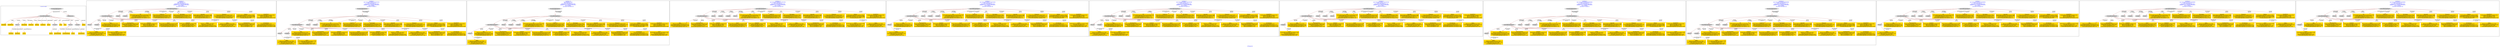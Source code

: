 digraph n0 {
fontcolor="blue"
remincross="true"
label="s06-npg.json"
subgraph cluster_0 {
label="1-correct model"
n2[style="filled",color="white",fillcolor="lightgray",label="CulturalHeritageObject1"];
n3[shape="plaintext",style="filled",fillcolor="gold",label="Copyright"];
n4[shape="plaintext",style="filled",fillcolor="gold",label="DateOfWork"];
n5[style="filled",color="white",fillcolor="lightgray",label="Person1"];
n6[shape="plaintext",style="filled",fillcolor="gold",label="Description"];
n7[shape="plaintext",style="filled",fillcolor="gold",label="Dimension"];
n8[shape="plaintext",style="filled",fillcolor="gold",label="Medium"];
n9[shape="plaintext",style="filled",fillcolor="gold",label="CreditLine"];
n10[shape="plaintext",style="filled",fillcolor="gold",label="Owner"];
n11[style="filled",color="white",fillcolor="lightgray",label="Concept2"];
n12[shape="plaintext",style="filled",fillcolor="gold",label="Title"];
n13[shape="plaintext",style="filled",fillcolor="gold",label="Ref"];
n14[style="filled",color="white",fillcolor="lightgray",label="Person2"];
n15[style="filled",color="white",fillcolor="lightgray",label="Concept1"];
n16[shape="plaintext",style="filled",fillcolor="gold",label="birthDate"];
n17[shape="plaintext",style="filled",fillcolor="gold",label="deathDate"];
n18[shape="plaintext",style="filled",fillcolor="gold",label="Artist"];
n19[shape="plaintext",style="filled",fillcolor="gold",label="sitterBirthDate"];
n20[shape="plaintext",style="filled",fillcolor="gold",label="sitterDeathDate"];
n21[shape="plaintext",style="filled",fillcolor="gold",label="values"];
n22[style="filled",color="white",fillcolor="lightgray",label="EuropeanaAggregation1"];
n23[style="filled",color="white",fillcolor="lightgray",label="WebResource1"];
n24[shape="plaintext",style="filled",fillcolor="gold",label="Image"];
n25[shape="plaintext",style="filled",fillcolor="gold",label="Classification"];
n26[shape="plaintext",style="filled",fillcolor="gold",label="values"];
}
subgraph cluster_1 {
label="candidate 0\nlink coherence:1.0\nnode coherence:1.0\nconfidence:0.37151305616537045\nmapping score:0.5682821298329012\ncost:22.99977\n-precision:0.48-recall:0.46"
n28[style="filled",color="white",fillcolor="lightgray",label="CulturalHeritageObject1"];
n29[style="filled",color="white",fillcolor="lightgray",label="CulturalHeritageObject2"];
n30[style="filled",color="white",fillcolor="lightgray",label="Person1"];
n31[style="filled",color="white",fillcolor="lightgray",label="Concept1"];
n32[style="filled",color="white",fillcolor="lightgray",label="Person2"];
n33[style="filled",color="white",fillcolor="lightgray",label="Concept2"];
n34[shape="plaintext",style="filled",fillcolor="gold",label="Artist\n[Person,nameOfThePerson,0.459]\n[CulturalHeritageObject,provenance,0.21]\n[Document,classLink,0.194]\n[CulturalHeritageObject,title,0.138]"];
n35[shape="plaintext",style="filled",fillcolor="gold",label="Ref\n[CulturalHeritageObject,accessionNumber,0.426]\n[CulturalHeritageObject,extent,0.279]\n[CulturalHeritageObject,provenance,0.177]\n[CulturalHeritageObject,description,0.118]"];
n36[shape="plaintext",style="filled",fillcolor="gold",label="CreditLine\n[CulturalHeritageObject,provenance,0.542]\n[Person,biographicalInformation,0.169]\n[CulturalHeritageObject,description,0.163]\n[CulturalHeritageObject,title,0.126]"];
n37[shape="plaintext",style="filled",fillcolor="gold",label="values\n[CulturalHeritageObject,description,0.369]\n[Concept,prefLabel,0.277]\n[Person,biographicalInformation,0.195]\n[CulturalHeritageObject,title,0.159]"];
n38[shape="plaintext",style="filled",fillcolor="gold",label="Classification\n[Concept,prefLabel,0.472]\n[Person,biographicalInformation,0.277]\n[CulturalHeritageObject,description,0.155]\n[CulturalHeritageObject,provenance,0.096]"];
n39[shape="plaintext",style="filled",fillcolor="gold",label="Description\n[Person,biographicalInformation,0.429]\n[CulturalHeritageObject,description,0.354]\n[CulturalHeritageObject,title,0.134]\n[CulturalHeritageObject,provenance,0.083]"];
n40[shape="plaintext",style="filled",fillcolor="gold",label="Copyright\n[CulturalHeritageObject,provenance,0.486]\n[CulturalHeritageObject,description,0.224]\n[CulturalHeritageObject,title,0.17]\n[Person,biographicalInformation,0.12]"];
n41[shape="plaintext",style="filled",fillcolor="gold",label="Title\n[Person,nameOfThePerson,0.332]\n[CulturalHeritageObject,provenance,0.261]\n[CulturalHeritageObject,description,0.218]\n[CulturalHeritageObject,title,0.19]"];
n42[shape="plaintext",style="filled",fillcolor="gold",label="sitterDeathDate\n[CulturalHeritageObject,created,0.321]\n[CulturalHeritageObject,title,0.249]\n[Person,dateOfDeath,0.247]\n[CulturalHeritageObject,extent,0.182]"];
n43[shape="plaintext",style="filled",fillcolor="gold",label="values\n[Person,nameOfThePerson,0.385]\n[CulturalHeritageObject,provenance,0.253]\n[Document,classLink,0.199]\n[CulturalHeritageObject,title,0.163]"];
n44[shape="plaintext",style="filled",fillcolor="gold",label="birthDate\n[CulturalHeritageObject,created,0.311]\n[Person,dateOfBirth,0.285]\n[Person,dateOfDeath,0.23]\n[CulturalHeritageObject,title,0.175]"];
n45[shape="plaintext",style="filled",fillcolor="gold",label="Owner\n[CulturalHeritageObject,provenance,0.506]\n[Person,biographicalInformation,0.22]\n[CulturalHeritageObject,description,0.173]\n[CulturalHeritageObject,title,0.101]"];
n46[shape="plaintext",style="filled",fillcolor="gold",label="sitterBirthDate\n[CulturalHeritageObject,created,0.341]\n[CulturalHeritageObject,title,0.237]\n[Person,dateOfDeath,0.216]\n[Person,dateOfBirth,0.205]"];
n47[shape="plaintext",style="filled",fillcolor="gold",label="Dimension\n[CulturalHeritageObject,extent,0.623]\n[CulturalHeritageObject,accessionNumber,0.192]\n[CulturalHeritageObject,description,0.1]\n[CulturalHeritageObject,medium,0.085]"];
n48[shape="plaintext",style="filled",fillcolor="gold",label="Medium\n[CulturalHeritageObject,medium,0.829]\n[CulturalHeritageObject,provenance,0.068]\n[CulturalHeritageObject,description,0.055]\n[Concept,prefLabel,0.049]"];
n49[shape="plaintext",style="filled",fillcolor="gold",label="deathDate\n[CulturalHeritageObject,created,0.358]\n[Person,dateOfDeath,0.295]\n[CulturalHeritageObject,title,0.191]\n[Person,dateOfBirth,0.156]"];
n50[shape="plaintext",style="filled",fillcolor="gold",label="DateOfWork\n[CulturalHeritageObject,created,0.376]\n[Person,dateOfBirth,0.283]\n[Person,dateOfDeath,0.282]\n[CulturalHeritageObject,provenance,0.059]"];
n51[shape="plaintext",style="filled",fillcolor="gold",label="Image\n[WebResource,classLink,0.807]\n[Document,classLink,0.175]\n[CulturalHeritageObject,medium,0.011]\n[CulturalHeritageObject,description,0.006]"];
}
subgraph cluster_2 {
label="candidate 1\nlink coherence:0.9583333333333334\nnode coherence:1.0\nconfidence:0.37151305616537045\nmapping score:0.5682821298329012\ncost:23.99965\n-precision:0.5-recall:0.5"
n53[style="filled",color="white",fillcolor="lightgray",label="CulturalHeritageObject1"];
n54[style="filled",color="white",fillcolor="lightgray",label="CulturalHeritageObject2"];
n55[style="filled",color="white",fillcolor="lightgray",label="Person1"];
n56[style="filled",color="white",fillcolor="lightgray",label="Concept1"];
n57[style="filled",color="white",fillcolor="lightgray",label="Person2"];
n58[style="filled",color="white",fillcolor="lightgray",label="Concept2"];
n59[style="filled",color="white",fillcolor="lightgray",label="EuropeanaAggregation1"];
n60[shape="plaintext",style="filled",fillcolor="gold",label="Artist\n[Person,nameOfThePerson,0.459]\n[CulturalHeritageObject,provenance,0.21]\n[Document,classLink,0.194]\n[CulturalHeritageObject,title,0.138]"];
n61[shape="plaintext",style="filled",fillcolor="gold",label="Ref\n[CulturalHeritageObject,accessionNumber,0.426]\n[CulturalHeritageObject,extent,0.279]\n[CulturalHeritageObject,provenance,0.177]\n[CulturalHeritageObject,description,0.118]"];
n62[shape="plaintext",style="filled",fillcolor="gold",label="CreditLine\n[CulturalHeritageObject,provenance,0.542]\n[Person,biographicalInformation,0.169]\n[CulturalHeritageObject,description,0.163]\n[CulturalHeritageObject,title,0.126]"];
n63[shape="plaintext",style="filled",fillcolor="gold",label="values\n[CulturalHeritageObject,description,0.369]\n[Concept,prefLabel,0.277]\n[Person,biographicalInformation,0.195]\n[CulturalHeritageObject,title,0.159]"];
n64[shape="plaintext",style="filled",fillcolor="gold",label="Classification\n[Concept,prefLabel,0.472]\n[Person,biographicalInformation,0.277]\n[CulturalHeritageObject,description,0.155]\n[CulturalHeritageObject,provenance,0.096]"];
n65[shape="plaintext",style="filled",fillcolor="gold",label="Description\n[Person,biographicalInformation,0.429]\n[CulturalHeritageObject,description,0.354]\n[CulturalHeritageObject,title,0.134]\n[CulturalHeritageObject,provenance,0.083]"];
n66[shape="plaintext",style="filled",fillcolor="gold",label="Copyright\n[CulturalHeritageObject,provenance,0.486]\n[CulturalHeritageObject,description,0.224]\n[CulturalHeritageObject,title,0.17]\n[Person,biographicalInformation,0.12]"];
n67[shape="plaintext",style="filled",fillcolor="gold",label="Title\n[Person,nameOfThePerson,0.332]\n[CulturalHeritageObject,provenance,0.261]\n[CulturalHeritageObject,description,0.218]\n[CulturalHeritageObject,title,0.19]"];
n68[shape="plaintext",style="filled",fillcolor="gold",label="sitterDeathDate\n[CulturalHeritageObject,created,0.321]\n[CulturalHeritageObject,title,0.249]\n[Person,dateOfDeath,0.247]\n[CulturalHeritageObject,extent,0.182]"];
n69[shape="plaintext",style="filled",fillcolor="gold",label="values\n[Person,nameOfThePerson,0.385]\n[CulturalHeritageObject,provenance,0.253]\n[Document,classLink,0.199]\n[CulturalHeritageObject,title,0.163]"];
n70[shape="plaintext",style="filled",fillcolor="gold",label="birthDate\n[CulturalHeritageObject,created,0.311]\n[Person,dateOfBirth,0.285]\n[Person,dateOfDeath,0.23]\n[CulturalHeritageObject,title,0.175]"];
n71[shape="plaintext",style="filled",fillcolor="gold",label="Owner\n[CulturalHeritageObject,provenance,0.506]\n[Person,biographicalInformation,0.22]\n[CulturalHeritageObject,description,0.173]\n[CulturalHeritageObject,title,0.101]"];
n72[shape="plaintext",style="filled",fillcolor="gold",label="sitterBirthDate\n[CulturalHeritageObject,created,0.341]\n[CulturalHeritageObject,title,0.237]\n[Person,dateOfDeath,0.216]\n[Person,dateOfBirth,0.205]"];
n73[shape="plaintext",style="filled",fillcolor="gold",label="Dimension\n[CulturalHeritageObject,extent,0.623]\n[CulturalHeritageObject,accessionNumber,0.192]\n[CulturalHeritageObject,description,0.1]\n[CulturalHeritageObject,medium,0.085]"];
n74[shape="plaintext",style="filled",fillcolor="gold",label="Medium\n[CulturalHeritageObject,medium,0.829]\n[CulturalHeritageObject,provenance,0.068]\n[CulturalHeritageObject,description,0.055]\n[Concept,prefLabel,0.049]"];
n75[shape="plaintext",style="filled",fillcolor="gold",label="deathDate\n[CulturalHeritageObject,created,0.358]\n[Person,dateOfDeath,0.295]\n[CulturalHeritageObject,title,0.191]\n[Person,dateOfBirth,0.156]"];
n76[shape="plaintext",style="filled",fillcolor="gold",label="DateOfWork\n[CulturalHeritageObject,created,0.376]\n[Person,dateOfBirth,0.283]\n[Person,dateOfDeath,0.282]\n[CulturalHeritageObject,provenance,0.059]"];
n77[shape="plaintext",style="filled",fillcolor="gold",label="Image\n[WebResource,classLink,0.807]\n[Document,classLink,0.175]\n[CulturalHeritageObject,medium,0.011]\n[CulturalHeritageObject,description,0.006]"];
}
subgraph cluster_3 {
label="candidate 10\nlink coherence:0.875\nnode coherence:1.0\nconfidence:0.37151305616537045\nmapping score:0.5682821298329012\ncost:23.99965\n-precision:0.46-recall:0.46"
n79[style="filled",color="white",fillcolor="lightgray",label="CulturalHeritageObject1"];
n80[style="filled",color="white",fillcolor="lightgray",label="CulturalHeritageObject2"];
n81[style="filled",color="white",fillcolor="lightgray",label="Person1"];
n82[style="filled",color="white",fillcolor="lightgray",label="Concept1"];
n83[style="filled",color="white",fillcolor="lightgray",label="Concept2"];
n84[style="filled",color="white",fillcolor="lightgray",label="Person2"];
n85[style="filled",color="white",fillcolor="lightgray",label="EuropeanaAggregation1"];
n86[shape="plaintext",style="filled",fillcolor="gold",label="Artist\n[Person,nameOfThePerson,0.459]\n[CulturalHeritageObject,provenance,0.21]\n[Document,classLink,0.194]\n[CulturalHeritageObject,title,0.138]"];
n87[shape="plaintext",style="filled",fillcolor="gold",label="Ref\n[CulturalHeritageObject,accessionNumber,0.426]\n[CulturalHeritageObject,extent,0.279]\n[CulturalHeritageObject,provenance,0.177]\n[CulturalHeritageObject,description,0.118]"];
n88[shape="plaintext",style="filled",fillcolor="gold",label="CreditLine\n[CulturalHeritageObject,provenance,0.542]\n[Person,biographicalInformation,0.169]\n[CulturalHeritageObject,description,0.163]\n[CulturalHeritageObject,title,0.126]"];
n89[shape="plaintext",style="filled",fillcolor="gold",label="values\n[CulturalHeritageObject,description,0.369]\n[Concept,prefLabel,0.277]\n[Person,biographicalInformation,0.195]\n[CulturalHeritageObject,title,0.159]"];
n90[shape="plaintext",style="filled",fillcolor="gold",label="Classification\n[Concept,prefLabel,0.472]\n[Person,biographicalInformation,0.277]\n[CulturalHeritageObject,description,0.155]\n[CulturalHeritageObject,provenance,0.096]"];
n91[shape="plaintext",style="filled",fillcolor="gold",label="Description\n[Person,biographicalInformation,0.429]\n[CulturalHeritageObject,description,0.354]\n[CulturalHeritageObject,title,0.134]\n[CulturalHeritageObject,provenance,0.083]"];
n92[shape="plaintext",style="filled",fillcolor="gold",label="Copyright\n[CulturalHeritageObject,provenance,0.486]\n[CulturalHeritageObject,description,0.224]\n[CulturalHeritageObject,title,0.17]\n[Person,biographicalInformation,0.12]"];
n93[shape="plaintext",style="filled",fillcolor="gold",label="Title\n[Person,nameOfThePerson,0.332]\n[CulturalHeritageObject,provenance,0.261]\n[CulturalHeritageObject,description,0.218]\n[CulturalHeritageObject,title,0.19]"];
n94[shape="plaintext",style="filled",fillcolor="gold",label="sitterDeathDate\n[CulturalHeritageObject,created,0.321]\n[CulturalHeritageObject,title,0.249]\n[Person,dateOfDeath,0.247]\n[CulturalHeritageObject,extent,0.182]"];
n95[shape="plaintext",style="filled",fillcolor="gold",label="values\n[Person,nameOfThePerson,0.385]\n[CulturalHeritageObject,provenance,0.253]\n[Document,classLink,0.199]\n[CulturalHeritageObject,title,0.163]"];
n96[shape="plaintext",style="filled",fillcolor="gold",label="birthDate\n[CulturalHeritageObject,created,0.311]\n[Person,dateOfBirth,0.285]\n[Person,dateOfDeath,0.23]\n[CulturalHeritageObject,title,0.175]"];
n97[shape="plaintext",style="filled",fillcolor="gold",label="Owner\n[CulturalHeritageObject,provenance,0.506]\n[Person,biographicalInformation,0.22]\n[CulturalHeritageObject,description,0.173]\n[CulturalHeritageObject,title,0.101]"];
n98[shape="plaintext",style="filled",fillcolor="gold",label="sitterBirthDate\n[CulturalHeritageObject,created,0.341]\n[CulturalHeritageObject,title,0.237]\n[Person,dateOfDeath,0.216]\n[Person,dateOfBirth,0.205]"];
n99[shape="plaintext",style="filled",fillcolor="gold",label="Dimension\n[CulturalHeritageObject,extent,0.623]\n[CulturalHeritageObject,accessionNumber,0.192]\n[CulturalHeritageObject,description,0.1]\n[CulturalHeritageObject,medium,0.085]"];
n100[shape="plaintext",style="filled",fillcolor="gold",label="Medium\n[CulturalHeritageObject,medium,0.829]\n[CulturalHeritageObject,provenance,0.068]\n[CulturalHeritageObject,description,0.055]\n[Concept,prefLabel,0.049]"];
n101[shape="plaintext",style="filled",fillcolor="gold",label="deathDate\n[CulturalHeritageObject,created,0.358]\n[Person,dateOfDeath,0.295]\n[CulturalHeritageObject,title,0.191]\n[Person,dateOfBirth,0.156]"];
n102[shape="plaintext",style="filled",fillcolor="gold",label="DateOfWork\n[CulturalHeritageObject,created,0.376]\n[Person,dateOfBirth,0.283]\n[Person,dateOfDeath,0.282]\n[CulturalHeritageObject,provenance,0.059]"];
n103[shape="plaintext",style="filled",fillcolor="gold",label="Image\n[WebResource,classLink,0.807]\n[Document,classLink,0.175]\n[CulturalHeritageObject,medium,0.011]\n[CulturalHeritageObject,description,0.006]"];
}
subgraph cluster_4 {
label="candidate 11\nlink coherence:0.8695652173913043\nnode coherence:1.0\nconfidence:0.37151305616537045\nmapping score:0.5682821298329012\ncost:121.99977\n-precision:0.48-recall:0.46"
n105[style="filled",color="white",fillcolor="lightgray",label="CulturalHeritageObject1"];
n106[style="filled",color="white",fillcolor="lightgray",label="CulturalHeritageObject2"];
n107[style="filled",color="white",fillcolor="lightgray",label="Person1"];
n108[style="filled",color="white",fillcolor="lightgray",label="Concept1"];
n109[style="filled",color="white",fillcolor="lightgray",label="Concept2"];
n110[style="filled",color="white",fillcolor="lightgray",label="Person2"];
n111[shape="plaintext",style="filled",fillcolor="gold",label="Artist\n[Person,nameOfThePerson,0.459]\n[CulturalHeritageObject,provenance,0.21]\n[Document,classLink,0.194]\n[CulturalHeritageObject,title,0.138]"];
n112[shape="plaintext",style="filled",fillcolor="gold",label="Ref\n[CulturalHeritageObject,accessionNumber,0.426]\n[CulturalHeritageObject,extent,0.279]\n[CulturalHeritageObject,provenance,0.177]\n[CulturalHeritageObject,description,0.118]"];
n113[shape="plaintext",style="filled",fillcolor="gold",label="CreditLine\n[CulturalHeritageObject,provenance,0.542]\n[Person,biographicalInformation,0.169]\n[CulturalHeritageObject,description,0.163]\n[CulturalHeritageObject,title,0.126]"];
n114[shape="plaintext",style="filled",fillcolor="gold",label="values\n[CulturalHeritageObject,description,0.369]\n[Concept,prefLabel,0.277]\n[Person,biographicalInformation,0.195]\n[CulturalHeritageObject,title,0.159]"];
n115[shape="plaintext",style="filled",fillcolor="gold",label="Classification\n[Concept,prefLabel,0.472]\n[Person,biographicalInformation,0.277]\n[CulturalHeritageObject,description,0.155]\n[CulturalHeritageObject,provenance,0.096]"];
n116[shape="plaintext",style="filled",fillcolor="gold",label="Description\n[Person,biographicalInformation,0.429]\n[CulturalHeritageObject,description,0.354]\n[CulturalHeritageObject,title,0.134]\n[CulturalHeritageObject,provenance,0.083]"];
n117[shape="plaintext",style="filled",fillcolor="gold",label="Copyright\n[CulturalHeritageObject,provenance,0.486]\n[CulturalHeritageObject,description,0.224]\n[CulturalHeritageObject,title,0.17]\n[Person,biographicalInformation,0.12]"];
n118[shape="plaintext",style="filled",fillcolor="gold",label="Title\n[Person,nameOfThePerson,0.332]\n[CulturalHeritageObject,provenance,0.261]\n[CulturalHeritageObject,description,0.218]\n[CulturalHeritageObject,title,0.19]"];
n119[shape="plaintext",style="filled",fillcolor="gold",label="sitterDeathDate\n[CulturalHeritageObject,created,0.321]\n[CulturalHeritageObject,title,0.249]\n[Person,dateOfDeath,0.247]\n[CulturalHeritageObject,extent,0.182]"];
n120[shape="plaintext",style="filled",fillcolor="gold",label="values\n[Person,nameOfThePerson,0.385]\n[CulturalHeritageObject,provenance,0.253]\n[Document,classLink,0.199]\n[CulturalHeritageObject,title,0.163]"];
n121[shape="plaintext",style="filled",fillcolor="gold",label="birthDate\n[CulturalHeritageObject,created,0.311]\n[Person,dateOfBirth,0.285]\n[Person,dateOfDeath,0.23]\n[CulturalHeritageObject,title,0.175]"];
n122[shape="plaintext",style="filled",fillcolor="gold",label="Owner\n[CulturalHeritageObject,provenance,0.506]\n[Person,biographicalInformation,0.22]\n[CulturalHeritageObject,description,0.173]\n[CulturalHeritageObject,title,0.101]"];
n123[shape="plaintext",style="filled",fillcolor="gold",label="sitterBirthDate\n[CulturalHeritageObject,created,0.341]\n[CulturalHeritageObject,title,0.237]\n[Person,dateOfDeath,0.216]\n[Person,dateOfBirth,0.205]"];
n124[shape="plaintext",style="filled",fillcolor="gold",label="Dimension\n[CulturalHeritageObject,extent,0.623]\n[CulturalHeritageObject,accessionNumber,0.192]\n[CulturalHeritageObject,description,0.1]\n[CulturalHeritageObject,medium,0.085]"];
n125[shape="plaintext",style="filled",fillcolor="gold",label="Medium\n[CulturalHeritageObject,medium,0.829]\n[CulturalHeritageObject,provenance,0.068]\n[CulturalHeritageObject,description,0.055]\n[Concept,prefLabel,0.049]"];
n126[shape="plaintext",style="filled",fillcolor="gold",label="deathDate\n[CulturalHeritageObject,created,0.358]\n[Person,dateOfDeath,0.295]\n[CulturalHeritageObject,title,0.191]\n[Person,dateOfBirth,0.156]"];
n127[shape="plaintext",style="filled",fillcolor="gold",label="DateOfWork\n[CulturalHeritageObject,created,0.376]\n[Person,dateOfBirth,0.283]\n[Person,dateOfDeath,0.282]\n[CulturalHeritageObject,provenance,0.059]"];
n128[shape="plaintext",style="filled",fillcolor="gold",label="Image\n[WebResource,classLink,0.807]\n[Document,classLink,0.175]\n[CulturalHeritageObject,medium,0.011]\n[CulturalHeritageObject,description,0.006]"];
}
subgraph cluster_5 {
label="candidate 2\nlink coherence:0.9565217391304348\nnode coherence:1.0\nconfidence:0.37151305616537045\nmapping score:0.5682821298329012\ncost:22.99976\n-precision:0.48-recall:0.46"
n130[style="filled",color="white",fillcolor="lightgray",label="CulturalHeritageObject1"];
n131[style="filled",color="white",fillcolor="lightgray",label="CulturalHeritageObject2"];
n132[style="filled",color="white",fillcolor="lightgray",label="Person1"];
n133[style="filled",color="white",fillcolor="lightgray",label="Concept1"];
n134[style="filled",color="white",fillcolor="lightgray",label="Concept2"];
n135[style="filled",color="white",fillcolor="lightgray",label="Person2"];
n136[shape="plaintext",style="filled",fillcolor="gold",label="Artist\n[Person,nameOfThePerson,0.459]\n[CulturalHeritageObject,provenance,0.21]\n[Document,classLink,0.194]\n[CulturalHeritageObject,title,0.138]"];
n137[shape="plaintext",style="filled",fillcolor="gold",label="Ref\n[CulturalHeritageObject,accessionNumber,0.426]\n[CulturalHeritageObject,extent,0.279]\n[CulturalHeritageObject,provenance,0.177]\n[CulturalHeritageObject,description,0.118]"];
n138[shape="plaintext",style="filled",fillcolor="gold",label="CreditLine\n[CulturalHeritageObject,provenance,0.542]\n[Person,biographicalInformation,0.169]\n[CulturalHeritageObject,description,0.163]\n[CulturalHeritageObject,title,0.126]"];
n139[shape="plaintext",style="filled",fillcolor="gold",label="values\n[CulturalHeritageObject,description,0.369]\n[Concept,prefLabel,0.277]\n[Person,biographicalInformation,0.195]\n[CulturalHeritageObject,title,0.159]"];
n140[shape="plaintext",style="filled",fillcolor="gold",label="Classification\n[Concept,prefLabel,0.472]\n[Person,biographicalInformation,0.277]\n[CulturalHeritageObject,description,0.155]\n[CulturalHeritageObject,provenance,0.096]"];
n141[shape="plaintext",style="filled",fillcolor="gold",label="Description\n[Person,biographicalInformation,0.429]\n[CulturalHeritageObject,description,0.354]\n[CulturalHeritageObject,title,0.134]\n[CulturalHeritageObject,provenance,0.083]"];
n142[shape="plaintext",style="filled",fillcolor="gold",label="Copyright\n[CulturalHeritageObject,provenance,0.486]\n[CulturalHeritageObject,description,0.224]\n[CulturalHeritageObject,title,0.17]\n[Person,biographicalInformation,0.12]"];
n143[shape="plaintext",style="filled",fillcolor="gold",label="Title\n[Person,nameOfThePerson,0.332]\n[CulturalHeritageObject,provenance,0.261]\n[CulturalHeritageObject,description,0.218]\n[CulturalHeritageObject,title,0.19]"];
n144[shape="plaintext",style="filled",fillcolor="gold",label="sitterDeathDate\n[CulturalHeritageObject,created,0.321]\n[CulturalHeritageObject,title,0.249]\n[Person,dateOfDeath,0.247]\n[CulturalHeritageObject,extent,0.182]"];
n145[shape="plaintext",style="filled",fillcolor="gold",label="values\n[Person,nameOfThePerson,0.385]\n[CulturalHeritageObject,provenance,0.253]\n[Document,classLink,0.199]\n[CulturalHeritageObject,title,0.163]"];
n146[shape="plaintext",style="filled",fillcolor="gold",label="birthDate\n[CulturalHeritageObject,created,0.311]\n[Person,dateOfBirth,0.285]\n[Person,dateOfDeath,0.23]\n[CulturalHeritageObject,title,0.175]"];
n147[shape="plaintext",style="filled",fillcolor="gold",label="Owner\n[CulturalHeritageObject,provenance,0.506]\n[Person,biographicalInformation,0.22]\n[CulturalHeritageObject,description,0.173]\n[CulturalHeritageObject,title,0.101]"];
n148[shape="plaintext",style="filled",fillcolor="gold",label="sitterBirthDate\n[CulturalHeritageObject,created,0.341]\n[CulturalHeritageObject,title,0.237]\n[Person,dateOfDeath,0.216]\n[Person,dateOfBirth,0.205]"];
n149[shape="plaintext",style="filled",fillcolor="gold",label="Dimension\n[CulturalHeritageObject,extent,0.623]\n[CulturalHeritageObject,accessionNumber,0.192]\n[CulturalHeritageObject,description,0.1]\n[CulturalHeritageObject,medium,0.085]"];
n150[shape="plaintext",style="filled",fillcolor="gold",label="Medium\n[CulturalHeritageObject,medium,0.829]\n[CulturalHeritageObject,provenance,0.068]\n[CulturalHeritageObject,description,0.055]\n[Concept,prefLabel,0.049]"];
n151[shape="plaintext",style="filled",fillcolor="gold",label="deathDate\n[CulturalHeritageObject,created,0.358]\n[Person,dateOfDeath,0.295]\n[CulturalHeritageObject,title,0.191]\n[Person,dateOfBirth,0.156]"];
n152[shape="plaintext",style="filled",fillcolor="gold",label="DateOfWork\n[CulturalHeritageObject,created,0.376]\n[Person,dateOfBirth,0.283]\n[Person,dateOfDeath,0.282]\n[CulturalHeritageObject,provenance,0.059]"];
n153[shape="plaintext",style="filled",fillcolor="gold",label="Image\n[WebResource,classLink,0.807]\n[Document,classLink,0.175]\n[CulturalHeritageObject,medium,0.011]\n[CulturalHeritageObject,description,0.006]"];
}
subgraph cluster_6 {
label="candidate 3\nlink coherence:0.9565217391304348\nnode coherence:1.0\nconfidence:0.37151305616537045\nmapping score:0.5682821298329012\ncost:22.99978\n-precision:0.43-recall:0.42"
n155[style="filled",color="white",fillcolor="lightgray",label="CulturalHeritageObject1"];
n156[style="filled",color="white",fillcolor="lightgray",label="CulturalHeritageObject2"];
n157[style="filled",color="white",fillcolor="lightgray",label="Person1"];
n158[style="filled",color="white",fillcolor="lightgray",label="Concept1"];
n159[style="filled",color="white",fillcolor="lightgray",label="Person2"];
n160[style="filled",color="white",fillcolor="lightgray",label="Concept2"];
n161[shape="plaintext",style="filled",fillcolor="gold",label="Artist\n[Person,nameOfThePerson,0.459]\n[CulturalHeritageObject,provenance,0.21]\n[Document,classLink,0.194]\n[CulturalHeritageObject,title,0.138]"];
n162[shape="plaintext",style="filled",fillcolor="gold",label="Ref\n[CulturalHeritageObject,accessionNumber,0.426]\n[CulturalHeritageObject,extent,0.279]\n[CulturalHeritageObject,provenance,0.177]\n[CulturalHeritageObject,description,0.118]"];
n163[shape="plaintext",style="filled",fillcolor="gold",label="CreditLine\n[CulturalHeritageObject,provenance,0.542]\n[Person,biographicalInformation,0.169]\n[CulturalHeritageObject,description,0.163]\n[CulturalHeritageObject,title,0.126]"];
n164[shape="plaintext",style="filled",fillcolor="gold",label="values\n[CulturalHeritageObject,description,0.369]\n[Concept,prefLabel,0.277]\n[Person,biographicalInformation,0.195]\n[CulturalHeritageObject,title,0.159]"];
n165[shape="plaintext",style="filled",fillcolor="gold",label="Classification\n[Concept,prefLabel,0.472]\n[Person,biographicalInformation,0.277]\n[CulturalHeritageObject,description,0.155]\n[CulturalHeritageObject,provenance,0.096]"];
n166[shape="plaintext",style="filled",fillcolor="gold",label="Description\n[Person,biographicalInformation,0.429]\n[CulturalHeritageObject,description,0.354]\n[CulturalHeritageObject,title,0.134]\n[CulturalHeritageObject,provenance,0.083]"];
n167[shape="plaintext",style="filled",fillcolor="gold",label="Copyright\n[CulturalHeritageObject,provenance,0.486]\n[CulturalHeritageObject,description,0.224]\n[CulturalHeritageObject,title,0.17]\n[Person,biographicalInformation,0.12]"];
n168[shape="plaintext",style="filled",fillcolor="gold",label="Title\n[Person,nameOfThePerson,0.332]\n[CulturalHeritageObject,provenance,0.261]\n[CulturalHeritageObject,description,0.218]\n[CulturalHeritageObject,title,0.19]"];
n169[shape="plaintext",style="filled",fillcolor="gold",label="sitterDeathDate\n[CulturalHeritageObject,created,0.321]\n[CulturalHeritageObject,title,0.249]\n[Person,dateOfDeath,0.247]\n[CulturalHeritageObject,extent,0.182]"];
n170[shape="plaintext",style="filled",fillcolor="gold",label="values\n[Person,nameOfThePerson,0.385]\n[CulturalHeritageObject,provenance,0.253]\n[Document,classLink,0.199]\n[CulturalHeritageObject,title,0.163]"];
n171[shape="plaintext",style="filled",fillcolor="gold",label="birthDate\n[CulturalHeritageObject,created,0.311]\n[Person,dateOfBirth,0.285]\n[Person,dateOfDeath,0.23]\n[CulturalHeritageObject,title,0.175]"];
n172[shape="plaintext",style="filled",fillcolor="gold",label="Owner\n[CulturalHeritageObject,provenance,0.506]\n[Person,biographicalInformation,0.22]\n[CulturalHeritageObject,description,0.173]\n[CulturalHeritageObject,title,0.101]"];
n173[shape="plaintext",style="filled",fillcolor="gold",label="sitterBirthDate\n[CulturalHeritageObject,created,0.341]\n[CulturalHeritageObject,title,0.237]\n[Person,dateOfDeath,0.216]\n[Person,dateOfBirth,0.205]"];
n174[shape="plaintext",style="filled",fillcolor="gold",label="Dimension\n[CulturalHeritageObject,extent,0.623]\n[CulturalHeritageObject,accessionNumber,0.192]\n[CulturalHeritageObject,description,0.1]\n[CulturalHeritageObject,medium,0.085]"];
n175[shape="plaintext",style="filled",fillcolor="gold",label="Medium\n[CulturalHeritageObject,medium,0.829]\n[CulturalHeritageObject,provenance,0.068]\n[CulturalHeritageObject,description,0.055]\n[Concept,prefLabel,0.049]"];
n176[shape="plaintext",style="filled",fillcolor="gold",label="deathDate\n[CulturalHeritageObject,created,0.358]\n[Person,dateOfDeath,0.295]\n[CulturalHeritageObject,title,0.191]\n[Person,dateOfBirth,0.156]"];
n177[shape="plaintext",style="filled",fillcolor="gold",label="DateOfWork\n[CulturalHeritageObject,created,0.376]\n[Person,dateOfBirth,0.283]\n[Person,dateOfDeath,0.282]\n[CulturalHeritageObject,provenance,0.059]"];
n178[shape="plaintext",style="filled",fillcolor="gold",label="Image\n[WebResource,classLink,0.807]\n[Document,classLink,0.175]\n[CulturalHeritageObject,medium,0.011]\n[CulturalHeritageObject,description,0.006]"];
}
subgraph cluster_7 {
label="candidate 4\nlink coherence:0.9565217391304348\nnode coherence:1.0\nconfidence:0.37151305616537045\nmapping score:0.5682821298329012\ncost:121.99977\n-precision:0.52-recall:0.5"
n180[style="filled",color="white",fillcolor="lightgray",label="CulturalHeritageObject1"];
n181[style="filled",color="white",fillcolor="lightgray",label="CulturalHeritageObject2"];
n182[style="filled",color="white",fillcolor="lightgray",label="Person1"];
n183[style="filled",color="white",fillcolor="lightgray",label="Concept1"];
n184[style="filled",color="white",fillcolor="lightgray",label="Concept2"];
n185[style="filled",color="white",fillcolor="lightgray",label="Person2"];
n186[shape="plaintext",style="filled",fillcolor="gold",label="Artist\n[Person,nameOfThePerson,0.459]\n[CulturalHeritageObject,provenance,0.21]\n[Document,classLink,0.194]\n[CulturalHeritageObject,title,0.138]"];
n187[shape="plaintext",style="filled",fillcolor="gold",label="Ref\n[CulturalHeritageObject,accessionNumber,0.426]\n[CulturalHeritageObject,extent,0.279]\n[CulturalHeritageObject,provenance,0.177]\n[CulturalHeritageObject,description,0.118]"];
n188[shape="plaintext",style="filled",fillcolor="gold",label="CreditLine\n[CulturalHeritageObject,provenance,0.542]\n[Person,biographicalInformation,0.169]\n[CulturalHeritageObject,description,0.163]\n[CulturalHeritageObject,title,0.126]"];
n189[shape="plaintext",style="filled",fillcolor="gold",label="values\n[CulturalHeritageObject,description,0.369]\n[Concept,prefLabel,0.277]\n[Person,biographicalInformation,0.195]\n[CulturalHeritageObject,title,0.159]"];
n190[shape="plaintext",style="filled",fillcolor="gold",label="Classification\n[Concept,prefLabel,0.472]\n[Person,biographicalInformation,0.277]\n[CulturalHeritageObject,description,0.155]\n[CulturalHeritageObject,provenance,0.096]"];
n191[shape="plaintext",style="filled",fillcolor="gold",label="Description\n[Person,biographicalInformation,0.429]\n[CulturalHeritageObject,description,0.354]\n[CulturalHeritageObject,title,0.134]\n[CulturalHeritageObject,provenance,0.083]"];
n192[shape="plaintext",style="filled",fillcolor="gold",label="Copyright\n[CulturalHeritageObject,provenance,0.486]\n[CulturalHeritageObject,description,0.224]\n[CulturalHeritageObject,title,0.17]\n[Person,biographicalInformation,0.12]"];
n193[shape="plaintext",style="filled",fillcolor="gold",label="Title\n[Person,nameOfThePerson,0.332]\n[CulturalHeritageObject,provenance,0.261]\n[CulturalHeritageObject,description,0.218]\n[CulturalHeritageObject,title,0.19]"];
n194[shape="plaintext",style="filled",fillcolor="gold",label="sitterDeathDate\n[CulturalHeritageObject,created,0.321]\n[CulturalHeritageObject,title,0.249]\n[Person,dateOfDeath,0.247]\n[CulturalHeritageObject,extent,0.182]"];
n195[shape="plaintext",style="filled",fillcolor="gold",label="values\n[Person,nameOfThePerson,0.385]\n[CulturalHeritageObject,provenance,0.253]\n[Document,classLink,0.199]\n[CulturalHeritageObject,title,0.163]"];
n196[shape="plaintext",style="filled",fillcolor="gold",label="birthDate\n[CulturalHeritageObject,created,0.311]\n[Person,dateOfBirth,0.285]\n[Person,dateOfDeath,0.23]\n[CulturalHeritageObject,title,0.175]"];
n197[shape="plaintext",style="filled",fillcolor="gold",label="Owner\n[CulturalHeritageObject,provenance,0.506]\n[Person,biographicalInformation,0.22]\n[CulturalHeritageObject,description,0.173]\n[CulturalHeritageObject,title,0.101]"];
n198[shape="plaintext",style="filled",fillcolor="gold",label="sitterBirthDate\n[CulturalHeritageObject,created,0.341]\n[CulturalHeritageObject,title,0.237]\n[Person,dateOfDeath,0.216]\n[Person,dateOfBirth,0.205]"];
n199[shape="plaintext",style="filled",fillcolor="gold",label="Dimension\n[CulturalHeritageObject,extent,0.623]\n[CulturalHeritageObject,accessionNumber,0.192]\n[CulturalHeritageObject,description,0.1]\n[CulturalHeritageObject,medium,0.085]"];
n200[shape="plaintext",style="filled",fillcolor="gold",label="Medium\n[CulturalHeritageObject,medium,0.829]\n[CulturalHeritageObject,provenance,0.068]\n[CulturalHeritageObject,description,0.055]\n[Concept,prefLabel,0.049]"];
n201[shape="plaintext",style="filled",fillcolor="gold",label="deathDate\n[CulturalHeritageObject,created,0.358]\n[Person,dateOfDeath,0.295]\n[CulturalHeritageObject,title,0.191]\n[Person,dateOfBirth,0.156]"];
n202[shape="plaintext",style="filled",fillcolor="gold",label="DateOfWork\n[CulturalHeritageObject,created,0.376]\n[Person,dateOfBirth,0.283]\n[Person,dateOfDeath,0.282]\n[CulturalHeritageObject,provenance,0.059]"];
n203[shape="plaintext",style="filled",fillcolor="gold",label="Image\n[WebResource,classLink,0.807]\n[Document,classLink,0.175]\n[CulturalHeritageObject,medium,0.011]\n[CulturalHeritageObject,description,0.006]"];
}
subgraph cluster_8 {
label="candidate 5\nlink coherence:0.9166666666666666\nnode coherence:1.0\nconfidence:0.37151305616537045\nmapping score:0.5682821298329012\ncost:23.99964\n-precision:0.5-recall:0.5"
n205[style="filled",color="white",fillcolor="lightgray",label="CulturalHeritageObject1"];
n206[style="filled",color="white",fillcolor="lightgray",label="CulturalHeritageObject2"];
n207[style="filled",color="white",fillcolor="lightgray",label="Person1"];
n208[style="filled",color="white",fillcolor="lightgray",label="Concept1"];
n209[style="filled",color="white",fillcolor="lightgray",label="Concept2"];
n210[style="filled",color="white",fillcolor="lightgray",label="Person2"];
n211[style="filled",color="white",fillcolor="lightgray",label="EuropeanaAggregation1"];
n212[shape="plaintext",style="filled",fillcolor="gold",label="Artist\n[Person,nameOfThePerson,0.459]\n[CulturalHeritageObject,provenance,0.21]\n[Document,classLink,0.194]\n[CulturalHeritageObject,title,0.138]"];
n213[shape="plaintext",style="filled",fillcolor="gold",label="Ref\n[CulturalHeritageObject,accessionNumber,0.426]\n[CulturalHeritageObject,extent,0.279]\n[CulturalHeritageObject,provenance,0.177]\n[CulturalHeritageObject,description,0.118]"];
n214[shape="plaintext",style="filled",fillcolor="gold",label="CreditLine\n[CulturalHeritageObject,provenance,0.542]\n[Person,biographicalInformation,0.169]\n[CulturalHeritageObject,description,0.163]\n[CulturalHeritageObject,title,0.126]"];
n215[shape="plaintext",style="filled",fillcolor="gold",label="values\n[CulturalHeritageObject,description,0.369]\n[Concept,prefLabel,0.277]\n[Person,biographicalInformation,0.195]\n[CulturalHeritageObject,title,0.159]"];
n216[shape="plaintext",style="filled",fillcolor="gold",label="Classification\n[Concept,prefLabel,0.472]\n[Person,biographicalInformation,0.277]\n[CulturalHeritageObject,description,0.155]\n[CulturalHeritageObject,provenance,0.096]"];
n217[shape="plaintext",style="filled",fillcolor="gold",label="Description\n[Person,biographicalInformation,0.429]\n[CulturalHeritageObject,description,0.354]\n[CulturalHeritageObject,title,0.134]\n[CulturalHeritageObject,provenance,0.083]"];
n218[shape="plaintext",style="filled",fillcolor="gold",label="Copyright\n[CulturalHeritageObject,provenance,0.486]\n[CulturalHeritageObject,description,0.224]\n[CulturalHeritageObject,title,0.17]\n[Person,biographicalInformation,0.12]"];
n219[shape="plaintext",style="filled",fillcolor="gold",label="Title\n[Person,nameOfThePerson,0.332]\n[CulturalHeritageObject,provenance,0.261]\n[CulturalHeritageObject,description,0.218]\n[CulturalHeritageObject,title,0.19]"];
n220[shape="plaintext",style="filled",fillcolor="gold",label="sitterDeathDate\n[CulturalHeritageObject,created,0.321]\n[CulturalHeritageObject,title,0.249]\n[Person,dateOfDeath,0.247]\n[CulturalHeritageObject,extent,0.182]"];
n221[shape="plaintext",style="filled",fillcolor="gold",label="values\n[Person,nameOfThePerson,0.385]\n[CulturalHeritageObject,provenance,0.253]\n[Document,classLink,0.199]\n[CulturalHeritageObject,title,0.163]"];
n222[shape="plaintext",style="filled",fillcolor="gold",label="birthDate\n[CulturalHeritageObject,created,0.311]\n[Person,dateOfBirth,0.285]\n[Person,dateOfDeath,0.23]\n[CulturalHeritageObject,title,0.175]"];
n223[shape="plaintext",style="filled",fillcolor="gold",label="Owner\n[CulturalHeritageObject,provenance,0.506]\n[Person,biographicalInformation,0.22]\n[CulturalHeritageObject,description,0.173]\n[CulturalHeritageObject,title,0.101]"];
n224[shape="plaintext",style="filled",fillcolor="gold",label="sitterBirthDate\n[CulturalHeritageObject,created,0.341]\n[CulturalHeritageObject,title,0.237]\n[Person,dateOfDeath,0.216]\n[Person,dateOfBirth,0.205]"];
n225[shape="plaintext",style="filled",fillcolor="gold",label="Dimension\n[CulturalHeritageObject,extent,0.623]\n[CulturalHeritageObject,accessionNumber,0.192]\n[CulturalHeritageObject,description,0.1]\n[CulturalHeritageObject,medium,0.085]"];
n226[shape="plaintext",style="filled",fillcolor="gold",label="Medium\n[CulturalHeritageObject,medium,0.829]\n[CulturalHeritageObject,provenance,0.068]\n[CulturalHeritageObject,description,0.055]\n[Concept,prefLabel,0.049]"];
n227[shape="plaintext",style="filled",fillcolor="gold",label="deathDate\n[CulturalHeritageObject,created,0.358]\n[Person,dateOfDeath,0.295]\n[CulturalHeritageObject,title,0.191]\n[Person,dateOfBirth,0.156]"];
n228[shape="plaintext",style="filled",fillcolor="gold",label="DateOfWork\n[CulturalHeritageObject,created,0.376]\n[Person,dateOfBirth,0.283]\n[Person,dateOfDeath,0.282]\n[CulturalHeritageObject,provenance,0.059]"];
n229[shape="plaintext",style="filled",fillcolor="gold",label="Image\n[WebResource,classLink,0.807]\n[Document,classLink,0.175]\n[CulturalHeritageObject,medium,0.011]\n[CulturalHeritageObject,description,0.006]"];
}
subgraph cluster_9 {
label="candidate 6\nlink coherence:0.9166666666666666\nnode coherence:1.0\nconfidence:0.37151305616537045\nmapping score:0.5682821298329012\ncost:23.99966\n-precision:0.46-recall:0.46"
n231[style="filled",color="white",fillcolor="lightgray",label="CulturalHeritageObject1"];
n232[style="filled",color="white",fillcolor="lightgray",label="CulturalHeritageObject2"];
n233[style="filled",color="white",fillcolor="lightgray",label="Person1"];
n234[style="filled",color="white",fillcolor="lightgray",label="Concept1"];
n235[style="filled",color="white",fillcolor="lightgray",label="Person2"];
n236[style="filled",color="white",fillcolor="lightgray",label="Concept2"];
n237[style="filled",color="white",fillcolor="lightgray",label="EuropeanaAggregation1"];
n238[shape="plaintext",style="filled",fillcolor="gold",label="Artist\n[Person,nameOfThePerson,0.459]\n[CulturalHeritageObject,provenance,0.21]\n[Document,classLink,0.194]\n[CulturalHeritageObject,title,0.138]"];
n239[shape="plaintext",style="filled",fillcolor="gold",label="Ref\n[CulturalHeritageObject,accessionNumber,0.426]\n[CulturalHeritageObject,extent,0.279]\n[CulturalHeritageObject,provenance,0.177]\n[CulturalHeritageObject,description,0.118]"];
n240[shape="plaintext",style="filled",fillcolor="gold",label="CreditLine\n[CulturalHeritageObject,provenance,0.542]\n[Person,biographicalInformation,0.169]\n[CulturalHeritageObject,description,0.163]\n[CulturalHeritageObject,title,0.126]"];
n241[shape="plaintext",style="filled",fillcolor="gold",label="values\n[CulturalHeritageObject,description,0.369]\n[Concept,prefLabel,0.277]\n[Person,biographicalInformation,0.195]\n[CulturalHeritageObject,title,0.159]"];
n242[shape="plaintext",style="filled",fillcolor="gold",label="Classification\n[Concept,prefLabel,0.472]\n[Person,biographicalInformation,0.277]\n[CulturalHeritageObject,description,0.155]\n[CulturalHeritageObject,provenance,0.096]"];
n243[shape="plaintext",style="filled",fillcolor="gold",label="Description\n[Person,biographicalInformation,0.429]\n[CulturalHeritageObject,description,0.354]\n[CulturalHeritageObject,title,0.134]\n[CulturalHeritageObject,provenance,0.083]"];
n244[shape="plaintext",style="filled",fillcolor="gold",label="Copyright\n[CulturalHeritageObject,provenance,0.486]\n[CulturalHeritageObject,description,0.224]\n[CulturalHeritageObject,title,0.17]\n[Person,biographicalInformation,0.12]"];
n245[shape="plaintext",style="filled",fillcolor="gold",label="Title\n[Person,nameOfThePerson,0.332]\n[CulturalHeritageObject,provenance,0.261]\n[CulturalHeritageObject,description,0.218]\n[CulturalHeritageObject,title,0.19]"];
n246[shape="plaintext",style="filled",fillcolor="gold",label="sitterDeathDate\n[CulturalHeritageObject,created,0.321]\n[CulturalHeritageObject,title,0.249]\n[Person,dateOfDeath,0.247]\n[CulturalHeritageObject,extent,0.182]"];
n247[shape="plaintext",style="filled",fillcolor="gold",label="values\n[Person,nameOfThePerson,0.385]\n[CulturalHeritageObject,provenance,0.253]\n[Document,classLink,0.199]\n[CulturalHeritageObject,title,0.163]"];
n248[shape="plaintext",style="filled",fillcolor="gold",label="birthDate\n[CulturalHeritageObject,created,0.311]\n[Person,dateOfBirth,0.285]\n[Person,dateOfDeath,0.23]\n[CulturalHeritageObject,title,0.175]"];
n249[shape="plaintext",style="filled",fillcolor="gold",label="Owner\n[CulturalHeritageObject,provenance,0.506]\n[Person,biographicalInformation,0.22]\n[CulturalHeritageObject,description,0.173]\n[CulturalHeritageObject,title,0.101]"];
n250[shape="plaintext",style="filled",fillcolor="gold",label="sitterBirthDate\n[CulturalHeritageObject,created,0.341]\n[CulturalHeritageObject,title,0.237]\n[Person,dateOfDeath,0.216]\n[Person,dateOfBirth,0.205]"];
n251[shape="plaintext",style="filled",fillcolor="gold",label="Dimension\n[CulturalHeritageObject,extent,0.623]\n[CulturalHeritageObject,accessionNumber,0.192]\n[CulturalHeritageObject,description,0.1]\n[CulturalHeritageObject,medium,0.085]"];
n252[shape="plaintext",style="filled",fillcolor="gold",label="Medium\n[CulturalHeritageObject,medium,0.829]\n[CulturalHeritageObject,provenance,0.068]\n[CulturalHeritageObject,description,0.055]\n[Concept,prefLabel,0.049]"];
n253[shape="plaintext",style="filled",fillcolor="gold",label="deathDate\n[CulturalHeritageObject,created,0.358]\n[Person,dateOfDeath,0.295]\n[CulturalHeritageObject,title,0.191]\n[Person,dateOfBirth,0.156]"];
n254[shape="plaintext",style="filled",fillcolor="gold",label="DateOfWork\n[CulturalHeritageObject,created,0.376]\n[Person,dateOfBirth,0.283]\n[Person,dateOfDeath,0.282]\n[CulturalHeritageObject,provenance,0.059]"];
n255[shape="plaintext",style="filled",fillcolor="gold",label="Image\n[WebResource,classLink,0.807]\n[Document,classLink,0.175]\n[CulturalHeritageObject,medium,0.011]\n[CulturalHeritageObject,description,0.006]"];
}
subgraph cluster_10 {
label="candidate 7\nlink coherence:0.9130434782608695\nnode coherence:1.0\nconfidence:0.37151305616537045\nmapping score:0.5682821298329012\ncost:22.99977\n-precision:0.43-recall:0.42"
n257[style="filled",color="white",fillcolor="lightgray",label="CulturalHeritageObject1"];
n258[style="filled",color="white",fillcolor="lightgray",label="CulturalHeritageObject2"];
n259[style="filled",color="white",fillcolor="lightgray",label="Person1"];
n260[style="filled",color="white",fillcolor="lightgray",label="Concept1"];
n261[style="filled",color="white",fillcolor="lightgray",label="Concept2"];
n262[style="filled",color="white",fillcolor="lightgray",label="Person2"];
n263[shape="plaintext",style="filled",fillcolor="gold",label="Artist\n[Person,nameOfThePerson,0.459]\n[CulturalHeritageObject,provenance,0.21]\n[Document,classLink,0.194]\n[CulturalHeritageObject,title,0.138]"];
n264[shape="plaintext",style="filled",fillcolor="gold",label="Ref\n[CulturalHeritageObject,accessionNumber,0.426]\n[CulturalHeritageObject,extent,0.279]\n[CulturalHeritageObject,provenance,0.177]\n[CulturalHeritageObject,description,0.118]"];
n265[shape="plaintext",style="filled",fillcolor="gold",label="CreditLine\n[CulturalHeritageObject,provenance,0.542]\n[Person,biographicalInformation,0.169]\n[CulturalHeritageObject,description,0.163]\n[CulturalHeritageObject,title,0.126]"];
n266[shape="plaintext",style="filled",fillcolor="gold",label="values\n[CulturalHeritageObject,description,0.369]\n[Concept,prefLabel,0.277]\n[Person,biographicalInformation,0.195]\n[CulturalHeritageObject,title,0.159]"];
n267[shape="plaintext",style="filled",fillcolor="gold",label="Classification\n[Concept,prefLabel,0.472]\n[Person,biographicalInformation,0.277]\n[CulturalHeritageObject,description,0.155]\n[CulturalHeritageObject,provenance,0.096]"];
n268[shape="plaintext",style="filled",fillcolor="gold",label="Description\n[Person,biographicalInformation,0.429]\n[CulturalHeritageObject,description,0.354]\n[CulturalHeritageObject,title,0.134]\n[CulturalHeritageObject,provenance,0.083]"];
n269[shape="plaintext",style="filled",fillcolor="gold",label="Copyright\n[CulturalHeritageObject,provenance,0.486]\n[CulturalHeritageObject,description,0.224]\n[CulturalHeritageObject,title,0.17]\n[Person,biographicalInformation,0.12]"];
n270[shape="plaintext",style="filled",fillcolor="gold",label="Title\n[Person,nameOfThePerson,0.332]\n[CulturalHeritageObject,provenance,0.261]\n[CulturalHeritageObject,description,0.218]\n[CulturalHeritageObject,title,0.19]"];
n271[shape="plaintext",style="filled",fillcolor="gold",label="sitterDeathDate\n[CulturalHeritageObject,created,0.321]\n[CulturalHeritageObject,title,0.249]\n[Person,dateOfDeath,0.247]\n[CulturalHeritageObject,extent,0.182]"];
n272[shape="plaintext",style="filled",fillcolor="gold",label="values\n[Person,nameOfThePerson,0.385]\n[CulturalHeritageObject,provenance,0.253]\n[Document,classLink,0.199]\n[CulturalHeritageObject,title,0.163]"];
n273[shape="plaintext",style="filled",fillcolor="gold",label="birthDate\n[CulturalHeritageObject,created,0.311]\n[Person,dateOfBirth,0.285]\n[Person,dateOfDeath,0.23]\n[CulturalHeritageObject,title,0.175]"];
n274[shape="plaintext",style="filled",fillcolor="gold",label="Owner\n[CulturalHeritageObject,provenance,0.506]\n[Person,biographicalInformation,0.22]\n[CulturalHeritageObject,description,0.173]\n[CulturalHeritageObject,title,0.101]"];
n275[shape="plaintext",style="filled",fillcolor="gold",label="sitterBirthDate\n[CulturalHeritageObject,created,0.341]\n[CulturalHeritageObject,title,0.237]\n[Person,dateOfDeath,0.216]\n[Person,dateOfBirth,0.205]"];
n276[shape="plaintext",style="filled",fillcolor="gold",label="Dimension\n[CulturalHeritageObject,extent,0.623]\n[CulturalHeritageObject,accessionNumber,0.192]\n[CulturalHeritageObject,description,0.1]\n[CulturalHeritageObject,medium,0.085]"];
n277[shape="plaintext",style="filled",fillcolor="gold",label="Medium\n[CulturalHeritageObject,medium,0.829]\n[CulturalHeritageObject,provenance,0.068]\n[CulturalHeritageObject,description,0.055]\n[Concept,prefLabel,0.049]"];
n278[shape="plaintext",style="filled",fillcolor="gold",label="deathDate\n[CulturalHeritageObject,created,0.358]\n[Person,dateOfDeath,0.295]\n[CulturalHeritageObject,title,0.191]\n[Person,dateOfBirth,0.156]"];
n279[shape="plaintext",style="filled",fillcolor="gold",label="DateOfWork\n[CulturalHeritageObject,created,0.376]\n[Person,dateOfBirth,0.283]\n[Person,dateOfDeath,0.282]\n[CulturalHeritageObject,provenance,0.059]"];
n280[shape="plaintext",style="filled",fillcolor="gold",label="Image\n[WebResource,classLink,0.807]\n[Document,classLink,0.175]\n[CulturalHeritageObject,medium,0.011]\n[CulturalHeritageObject,description,0.006]"];
}
subgraph cluster_11 {
label="candidate 8\nlink coherence:0.9130434782608695\nnode coherence:1.0\nconfidence:0.37151305616537045\nmapping score:0.5682821298329012\ncost:121.99976\n-precision:0.52-recall:0.5"
n282[style="filled",color="white",fillcolor="lightgray",label="CulturalHeritageObject1"];
n283[style="filled",color="white",fillcolor="lightgray",label="CulturalHeritageObject2"];
n284[style="filled",color="white",fillcolor="lightgray",label="Person1"];
n285[style="filled",color="white",fillcolor="lightgray",label="Concept1"];
n286[style="filled",color="white",fillcolor="lightgray",label="Concept2"];
n287[style="filled",color="white",fillcolor="lightgray",label="Person2"];
n288[shape="plaintext",style="filled",fillcolor="gold",label="Artist\n[Person,nameOfThePerson,0.459]\n[CulturalHeritageObject,provenance,0.21]\n[Document,classLink,0.194]\n[CulturalHeritageObject,title,0.138]"];
n289[shape="plaintext",style="filled",fillcolor="gold",label="Ref\n[CulturalHeritageObject,accessionNumber,0.426]\n[CulturalHeritageObject,extent,0.279]\n[CulturalHeritageObject,provenance,0.177]\n[CulturalHeritageObject,description,0.118]"];
n290[shape="plaintext",style="filled",fillcolor="gold",label="CreditLine\n[CulturalHeritageObject,provenance,0.542]\n[Person,biographicalInformation,0.169]\n[CulturalHeritageObject,description,0.163]\n[CulturalHeritageObject,title,0.126]"];
n291[shape="plaintext",style="filled",fillcolor="gold",label="values\n[CulturalHeritageObject,description,0.369]\n[Concept,prefLabel,0.277]\n[Person,biographicalInformation,0.195]\n[CulturalHeritageObject,title,0.159]"];
n292[shape="plaintext",style="filled",fillcolor="gold",label="Classification\n[Concept,prefLabel,0.472]\n[Person,biographicalInformation,0.277]\n[CulturalHeritageObject,description,0.155]\n[CulturalHeritageObject,provenance,0.096]"];
n293[shape="plaintext",style="filled",fillcolor="gold",label="Description\n[Person,biographicalInformation,0.429]\n[CulturalHeritageObject,description,0.354]\n[CulturalHeritageObject,title,0.134]\n[CulturalHeritageObject,provenance,0.083]"];
n294[shape="plaintext",style="filled",fillcolor="gold",label="Copyright\n[CulturalHeritageObject,provenance,0.486]\n[CulturalHeritageObject,description,0.224]\n[CulturalHeritageObject,title,0.17]\n[Person,biographicalInformation,0.12]"];
n295[shape="plaintext",style="filled",fillcolor="gold",label="Title\n[Person,nameOfThePerson,0.332]\n[CulturalHeritageObject,provenance,0.261]\n[CulturalHeritageObject,description,0.218]\n[CulturalHeritageObject,title,0.19]"];
n296[shape="plaintext",style="filled",fillcolor="gold",label="sitterDeathDate\n[CulturalHeritageObject,created,0.321]\n[CulturalHeritageObject,title,0.249]\n[Person,dateOfDeath,0.247]\n[CulturalHeritageObject,extent,0.182]"];
n297[shape="plaintext",style="filled",fillcolor="gold",label="values\n[Person,nameOfThePerson,0.385]\n[CulturalHeritageObject,provenance,0.253]\n[Document,classLink,0.199]\n[CulturalHeritageObject,title,0.163]"];
n298[shape="plaintext",style="filled",fillcolor="gold",label="birthDate\n[CulturalHeritageObject,created,0.311]\n[Person,dateOfBirth,0.285]\n[Person,dateOfDeath,0.23]\n[CulturalHeritageObject,title,0.175]"];
n299[shape="plaintext",style="filled",fillcolor="gold",label="Owner\n[CulturalHeritageObject,provenance,0.506]\n[Person,biographicalInformation,0.22]\n[CulturalHeritageObject,description,0.173]\n[CulturalHeritageObject,title,0.101]"];
n300[shape="plaintext",style="filled",fillcolor="gold",label="sitterBirthDate\n[CulturalHeritageObject,created,0.341]\n[CulturalHeritageObject,title,0.237]\n[Person,dateOfDeath,0.216]\n[Person,dateOfBirth,0.205]"];
n301[shape="plaintext",style="filled",fillcolor="gold",label="Dimension\n[CulturalHeritageObject,extent,0.623]\n[CulturalHeritageObject,accessionNumber,0.192]\n[CulturalHeritageObject,description,0.1]\n[CulturalHeritageObject,medium,0.085]"];
n302[shape="plaintext",style="filled",fillcolor="gold",label="Medium\n[CulturalHeritageObject,medium,0.829]\n[CulturalHeritageObject,provenance,0.068]\n[CulturalHeritageObject,description,0.055]\n[Concept,prefLabel,0.049]"];
n303[shape="plaintext",style="filled",fillcolor="gold",label="deathDate\n[CulturalHeritageObject,created,0.358]\n[Person,dateOfDeath,0.295]\n[CulturalHeritageObject,title,0.191]\n[Person,dateOfBirth,0.156]"];
n304[shape="plaintext",style="filled",fillcolor="gold",label="DateOfWork\n[CulturalHeritageObject,created,0.376]\n[Person,dateOfBirth,0.283]\n[Person,dateOfDeath,0.282]\n[CulturalHeritageObject,provenance,0.059]"];
n305[shape="plaintext",style="filled",fillcolor="gold",label="Image\n[WebResource,classLink,0.807]\n[Document,classLink,0.175]\n[CulturalHeritageObject,medium,0.011]\n[CulturalHeritageObject,description,0.006]"];
}
subgraph cluster_12 {
label="candidate 9\nlink coherence:0.9130434782608695\nnode coherence:1.0\nconfidence:0.37151305616537045\nmapping score:0.5682821298329012\ncost:121.99978\n-precision:0.48-recall:0.46"
n307[style="filled",color="white",fillcolor="lightgray",label="CulturalHeritageObject1"];
n308[style="filled",color="white",fillcolor="lightgray",label="CulturalHeritageObject2"];
n309[style="filled",color="white",fillcolor="lightgray",label="Person1"];
n310[style="filled",color="white",fillcolor="lightgray",label="Concept1"];
n311[style="filled",color="white",fillcolor="lightgray",label="Concept2"];
n312[style="filled",color="white",fillcolor="lightgray",label="Person2"];
n313[shape="plaintext",style="filled",fillcolor="gold",label="Artist\n[Person,nameOfThePerson,0.459]\n[CulturalHeritageObject,provenance,0.21]\n[Document,classLink,0.194]\n[CulturalHeritageObject,title,0.138]"];
n314[shape="plaintext",style="filled",fillcolor="gold",label="Ref\n[CulturalHeritageObject,accessionNumber,0.426]\n[CulturalHeritageObject,extent,0.279]\n[CulturalHeritageObject,provenance,0.177]\n[CulturalHeritageObject,description,0.118]"];
n315[shape="plaintext",style="filled",fillcolor="gold",label="CreditLine\n[CulturalHeritageObject,provenance,0.542]\n[Person,biographicalInformation,0.169]\n[CulturalHeritageObject,description,0.163]\n[CulturalHeritageObject,title,0.126]"];
n316[shape="plaintext",style="filled",fillcolor="gold",label="values\n[CulturalHeritageObject,description,0.369]\n[Concept,prefLabel,0.277]\n[Person,biographicalInformation,0.195]\n[CulturalHeritageObject,title,0.159]"];
n317[shape="plaintext",style="filled",fillcolor="gold",label="Classification\n[Concept,prefLabel,0.472]\n[Person,biographicalInformation,0.277]\n[CulturalHeritageObject,description,0.155]\n[CulturalHeritageObject,provenance,0.096]"];
n318[shape="plaintext",style="filled",fillcolor="gold",label="Description\n[Person,biographicalInformation,0.429]\n[CulturalHeritageObject,description,0.354]\n[CulturalHeritageObject,title,0.134]\n[CulturalHeritageObject,provenance,0.083]"];
n319[shape="plaintext",style="filled",fillcolor="gold",label="Copyright\n[CulturalHeritageObject,provenance,0.486]\n[CulturalHeritageObject,description,0.224]\n[CulturalHeritageObject,title,0.17]\n[Person,biographicalInformation,0.12]"];
n320[shape="plaintext",style="filled",fillcolor="gold",label="Title\n[Person,nameOfThePerson,0.332]\n[CulturalHeritageObject,provenance,0.261]\n[CulturalHeritageObject,description,0.218]\n[CulturalHeritageObject,title,0.19]"];
n321[shape="plaintext",style="filled",fillcolor="gold",label="sitterDeathDate\n[CulturalHeritageObject,created,0.321]\n[CulturalHeritageObject,title,0.249]\n[Person,dateOfDeath,0.247]\n[CulturalHeritageObject,extent,0.182]"];
n322[shape="plaintext",style="filled",fillcolor="gold",label="values\n[Person,nameOfThePerson,0.385]\n[CulturalHeritageObject,provenance,0.253]\n[Document,classLink,0.199]\n[CulturalHeritageObject,title,0.163]"];
n323[shape="plaintext",style="filled",fillcolor="gold",label="birthDate\n[CulturalHeritageObject,created,0.311]\n[Person,dateOfBirth,0.285]\n[Person,dateOfDeath,0.23]\n[CulturalHeritageObject,title,0.175]"];
n324[shape="plaintext",style="filled",fillcolor="gold",label="Owner\n[CulturalHeritageObject,provenance,0.506]\n[Person,biographicalInformation,0.22]\n[CulturalHeritageObject,description,0.173]\n[CulturalHeritageObject,title,0.101]"];
n325[shape="plaintext",style="filled",fillcolor="gold",label="sitterBirthDate\n[CulturalHeritageObject,created,0.341]\n[CulturalHeritageObject,title,0.237]\n[Person,dateOfDeath,0.216]\n[Person,dateOfBirth,0.205]"];
n326[shape="plaintext",style="filled",fillcolor="gold",label="Dimension\n[CulturalHeritageObject,extent,0.623]\n[CulturalHeritageObject,accessionNumber,0.192]\n[CulturalHeritageObject,description,0.1]\n[CulturalHeritageObject,medium,0.085]"];
n327[shape="plaintext",style="filled",fillcolor="gold",label="Medium\n[CulturalHeritageObject,medium,0.829]\n[CulturalHeritageObject,provenance,0.068]\n[CulturalHeritageObject,description,0.055]\n[Concept,prefLabel,0.049]"];
n328[shape="plaintext",style="filled",fillcolor="gold",label="deathDate\n[CulturalHeritageObject,created,0.358]\n[Person,dateOfDeath,0.295]\n[CulturalHeritageObject,title,0.191]\n[Person,dateOfBirth,0.156]"];
n329[shape="plaintext",style="filled",fillcolor="gold",label="DateOfWork\n[CulturalHeritageObject,created,0.376]\n[Person,dateOfBirth,0.283]\n[Person,dateOfDeath,0.282]\n[CulturalHeritageObject,provenance,0.059]"];
n330[shape="plaintext",style="filled",fillcolor="gold",label="Image\n[WebResource,classLink,0.807]\n[Document,classLink,0.175]\n[CulturalHeritageObject,medium,0.011]\n[CulturalHeritageObject,description,0.006]"];
}
n2 -> n3[color="brown",fontcolor="black",label="rights"]
n2 -> n4[color="brown",fontcolor="black",label="created"]
n2 -> n5[color="brown",fontcolor="black",label="creator"]
n2 -> n6[color="brown",fontcolor="black",label="description"]
n2 -> n7[color="brown",fontcolor="black",label="extent"]
n2 -> n8[color="brown",fontcolor="black",label="medium"]
n2 -> n9[color="brown",fontcolor="black",label="provenance"]
n2 -> n10[color="brown",fontcolor="black",label="rightsHolder"]
n2 -> n11[color="brown",fontcolor="black",label="subject"]
n2 -> n12[color="brown",fontcolor="black",label="title"]
n2 -> n13[color="brown",fontcolor="black",label="accessionNumber"]
n2 -> n14[color="brown",fontcolor="black",label="sitter"]
n2 -> n15[color="brown",fontcolor="black",label="hasType"]
n5 -> n16[color="brown",fontcolor="black",label="dateOfBirth"]
n5 -> n17[color="brown",fontcolor="black",label="dateOfDeath"]
n5 -> n18[color="brown",fontcolor="black",label="nameOfThePerson"]
n14 -> n19[color="brown",fontcolor="black",label="dateOfBirth"]
n14 -> n20[color="brown",fontcolor="black",label="dateOfDeath"]
n14 -> n21[color="brown",fontcolor="black",label="nameOfThePerson"]
n22 -> n2[color="brown",fontcolor="black",label="aggregatedCHO"]
n22 -> n23[color="brown",fontcolor="black",label="hasView"]
n23 -> n24[color="brown",fontcolor="black",label="classLink"]
n15 -> n25[color="brown",fontcolor="black",label="prefLabel"]
n11 -> n26[color="brown",fontcolor="black",label="prefLabel"]
n28 -> n29[color="brown",fontcolor="black",label="isRelatedTo\nw=0.99997"]
n28 -> n30[color="brown",fontcolor="black",label="creator\nw=0.99984"]
n28 -> n31[color="brown",fontcolor="black",label="hasType\nw=0.99996"]
n29 -> n32[color="brown",fontcolor="black",label="creator\nw=1.0"]
n29 -> n33[color="brown",fontcolor="black",label="hasType\nw=1.0"]
n30 -> n34[color="brown",fontcolor="black",label="nameOfThePerson\nw=1.0"]
n28 -> n35[color="brown",fontcolor="black",label="accessionNumber\nw=1.0"]
n28 -> n36[color="brown",fontcolor="black",label="provenance\nw=1.0"]
n33 -> n37[color="brown",fontcolor="black",label="prefLabel\nw=1.0"]
n31 -> n38[color="brown",fontcolor="black",label="prefLabel\nw=1.0"]
n28 -> n39[color="brown",fontcolor="black",label="title\nw=1.0"]
n28 -> n40[color="brown",fontcolor="black",label="provenance\nw=1.0"]
n29 -> n41[color="brown",fontcolor="black",label="provenance\nw=1.0"]
n29 -> n42[color="brown",fontcolor="black",label="extent\nw=1.0"]
n32 -> n43[color="brown",fontcolor="black",label="nameOfThePerson\nw=1.0"]
n29 -> n44[color="brown",fontcolor="black",label="created\nw=1.0"]
n29 -> n45[color="brown",fontcolor="black",label="provenance\nw=1.0"]
n30 -> n46[color="brown",fontcolor="black",label="dateOfDeath\nw=1.0"]
n28 -> n47[color="brown",fontcolor="black",label="extent\nw=1.0"]
n28 -> n48[color="brown",fontcolor="black",label="medium\nw=1.0"]
n29 -> n49[color="brown",fontcolor="black",label="title\nw=1.0"]
n28 -> n50[color="brown",fontcolor="black",label="created\nw=1.0"]
n29 -> n51[color="brown",fontcolor="black",label="medium\nw=1.0"]
n53 -> n54[color="brown",fontcolor="black",label="isRelatedTo\nw=0.99997"]
n53 -> n55[color="brown",fontcolor="black",label="creator\nw=0.99984"]
n53 -> n56[color="brown",fontcolor="black",label="hasType\nw=0.99996"]
n54 -> n57[color="brown",fontcolor="black",label="creator\nw=1.0"]
n54 -> n58[color="brown",fontcolor="black",label="hasType\nw=1.0"]
n59 -> n53[color="brown",fontcolor="black",label="aggregatedCHO\nw=0.99988"]
n55 -> n60[color="brown",fontcolor="black",label="nameOfThePerson\nw=1.0"]
n53 -> n61[color="brown",fontcolor="black",label="accessionNumber\nw=1.0"]
n53 -> n62[color="brown",fontcolor="black",label="provenance\nw=1.0"]
n58 -> n63[color="brown",fontcolor="black",label="prefLabel\nw=1.0"]
n56 -> n64[color="brown",fontcolor="black",label="prefLabel\nw=1.0"]
n53 -> n65[color="brown",fontcolor="black",label="title\nw=1.0"]
n53 -> n66[color="brown",fontcolor="black",label="provenance\nw=1.0"]
n54 -> n67[color="brown",fontcolor="black",label="provenance\nw=1.0"]
n54 -> n68[color="brown",fontcolor="black",label="extent\nw=1.0"]
n57 -> n69[color="brown",fontcolor="black",label="nameOfThePerson\nw=1.0"]
n54 -> n70[color="brown",fontcolor="black",label="created\nw=1.0"]
n54 -> n71[color="brown",fontcolor="black",label="provenance\nw=1.0"]
n55 -> n72[color="brown",fontcolor="black",label="dateOfDeath\nw=1.0"]
n53 -> n73[color="brown",fontcolor="black",label="extent\nw=1.0"]
n53 -> n74[color="brown",fontcolor="black",label="medium\nw=1.0"]
n54 -> n75[color="brown",fontcolor="black",label="title\nw=1.0"]
n53 -> n76[color="brown",fontcolor="black",label="created\nw=1.0"]
n54 -> n77[color="brown",fontcolor="black",label="medium\nw=1.0"]
n79 -> n80[color="brown",fontcolor="black",label="isRelatedTo\nw=0.99997"]
n79 -> n81[color="brown",fontcolor="black",label="creator\nw=0.99984"]
n79 -> n82[color="brown",fontcolor="black",label="subject\nw=0.99997"]
n79 -> n83[color="brown",fontcolor="black",label="hasType\nw=0.99999"]
n80 -> n84[color="brown",fontcolor="black",label="creator\nw=1.0"]
n85 -> n79[color="brown",fontcolor="black",label="aggregatedCHO\nw=0.99988"]
n81 -> n86[color="brown",fontcolor="black",label="nameOfThePerson\nw=1.0"]
n79 -> n87[color="brown",fontcolor="black",label="accessionNumber\nw=1.0"]
n79 -> n88[color="brown",fontcolor="black",label="provenance\nw=1.0"]
n83 -> n89[color="brown",fontcolor="black",label="prefLabel\nw=1.0"]
n82 -> n90[color="brown",fontcolor="black",label="prefLabel\nw=1.0"]
n79 -> n91[color="brown",fontcolor="black",label="title\nw=1.0"]
n79 -> n92[color="brown",fontcolor="black",label="provenance\nw=1.0"]
n80 -> n93[color="brown",fontcolor="black",label="provenance\nw=1.0"]
n80 -> n94[color="brown",fontcolor="black",label="extent\nw=1.0"]
n84 -> n95[color="brown",fontcolor="black",label="nameOfThePerson\nw=1.0"]
n80 -> n96[color="brown",fontcolor="black",label="created\nw=1.0"]
n80 -> n97[color="brown",fontcolor="black",label="provenance\nw=1.0"]
n81 -> n98[color="brown",fontcolor="black",label="dateOfDeath\nw=1.0"]
n79 -> n99[color="brown",fontcolor="black",label="extent\nw=1.0"]
n79 -> n100[color="brown",fontcolor="black",label="medium\nw=1.0"]
n80 -> n101[color="brown",fontcolor="black",label="title\nw=1.0"]
n79 -> n102[color="brown",fontcolor="black",label="created\nw=1.0"]
n80 -> n103[color="brown",fontcolor="black",label="medium\nw=1.0"]
n105 -> n106[color="brown",fontcolor="black",label="isRelatedTo\nw=0.99997"]
n105 -> n107[color="brown",fontcolor="black",label="creator\nw=0.99984"]
n105 -> n108[color="brown",fontcolor="black",label="subject\nw=0.99997"]
n105 -> n109[color="brown",fontcolor="black",label="hasType\nw=0.99999"]
n105 -> n110[color="brown",fontcolor="black",label="sitter\nw=100.0"]
n107 -> n111[color="brown",fontcolor="black",label="nameOfThePerson\nw=1.0"]
n105 -> n112[color="brown",fontcolor="black",label="accessionNumber\nw=1.0"]
n105 -> n113[color="brown",fontcolor="black",label="provenance\nw=1.0"]
n109 -> n114[color="brown",fontcolor="black",label="prefLabel\nw=1.0"]
n108 -> n115[color="brown",fontcolor="black",label="prefLabel\nw=1.0"]
n105 -> n116[color="brown",fontcolor="black",label="title\nw=1.0"]
n105 -> n117[color="brown",fontcolor="black",label="provenance\nw=1.0"]
n106 -> n118[color="brown",fontcolor="black",label="provenance\nw=1.0"]
n106 -> n119[color="brown",fontcolor="black",label="extent\nw=1.0"]
n110 -> n120[color="brown",fontcolor="black",label="nameOfThePerson\nw=1.0"]
n106 -> n121[color="brown",fontcolor="black",label="created\nw=1.0"]
n106 -> n122[color="brown",fontcolor="black",label="provenance\nw=1.0"]
n107 -> n123[color="brown",fontcolor="black",label="dateOfDeath\nw=1.0"]
n105 -> n124[color="brown",fontcolor="black",label="extent\nw=1.0"]
n105 -> n125[color="brown",fontcolor="black",label="medium\nw=1.0"]
n106 -> n126[color="brown",fontcolor="black",label="title\nw=1.0"]
n105 -> n127[color="brown",fontcolor="black",label="created\nw=1.0"]
n106 -> n128[color="brown",fontcolor="black",label="medium\nw=1.0"]
n130 -> n131[color="brown",fontcolor="black",label="isRelatedTo\nw=0.99997"]
n130 -> n132[color="brown",fontcolor="black",label="creator\nw=0.99984"]
n130 -> n133[color="brown",fontcolor="black",label="hasType\nw=0.99996"]
n130 -> n134[color="brown",fontcolor="black",label="hasType\nw=0.99999"]
n131 -> n135[color="brown",fontcolor="black",label="creator\nw=1.0"]
n132 -> n136[color="brown",fontcolor="black",label="nameOfThePerson\nw=1.0"]
n130 -> n137[color="brown",fontcolor="black",label="accessionNumber\nw=1.0"]
n130 -> n138[color="brown",fontcolor="black",label="provenance\nw=1.0"]
n134 -> n139[color="brown",fontcolor="black",label="prefLabel\nw=1.0"]
n133 -> n140[color="brown",fontcolor="black",label="prefLabel\nw=1.0"]
n130 -> n141[color="brown",fontcolor="black",label="title\nw=1.0"]
n130 -> n142[color="brown",fontcolor="black",label="provenance\nw=1.0"]
n131 -> n143[color="brown",fontcolor="black",label="provenance\nw=1.0"]
n131 -> n144[color="brown",fontcolor="black",label="extent\nw=1.0"]
n135 -> n145[color="brown",fontcolor="black",label="nameOfThePerson\nw=1.0"]
n131 -> n146[color="brown",fontcolor="black",label="created\nw=1.0"]
n131 -> n147[color="brown",fontcolor="black",label="provenance\nw=1.0"]
n132 -> n148[color="brown",fontcolor="black",label="dateOfDeath\nw=1.0"]
n130 -> n149[color="brown",fontcolor="black",label="extent\nw=1.0"]
n130 -> n150[color="brown",fontcolor="black",label="medium\nw=1.0"]
n131 -> n151[color="brown",fontcolor="black",label="title\nw=1.0"]
n130 -> n152[color="brown",fontcolor="black",label="created\nw=1.0"]
n131 -> n153[color="brown",fontcolor="black",label="medium\nw=1.0"]
n155 -> n156[color="brown",fontcolor="black",label="isRelatedTo\nw=0.99997"]
n155 -> n157[color="brown",fontcolor="black",label="creator\nw=0.99984"]
n155 -> n158[color="brown",fontcolor="black",label="subject\nw=0.99997"]
n156 -> n159[color="brown",fontcolor="black",label="creator\nw=1.0"]
n156 -> n160[color="brown",fontcolor="black",label="hasType\nw=1.0"]
n157 -> n161[color="brown",fontcolor="black",label="nameOfThePerson\nw=1.0"]
n155 -> n162[color="brown",fontcolor="black",label="accessionNumber\nw=1.0"]
n155 -> n163[color="brown",fontcolor="black",label="provenance\nw=1.0"]
n160 -> n164[color="brown",fontcolor="black",label="prefLabel\nw=1.0"]
n158 -> n165[color="brown",fontcolor="black",label="prefLabel\nw=1.0"]
n155 -> n166[color="brown",fontcolor="black",label="title\nw=1.0"]
n155 -> n167[color="brown",fontcolor="black",label="provenance\nw=1.0"]
n156 -> n168[color="brown",fontcolor="black",label="provenance\nw=1.0"]
n156 -> n169[color="brown",fontcolor="black",label="extent\nw=1.0"]
n159 -> n170[color="brown",fontcolor="black",label="nameOfThePerson\nw=1.0"]
n156 -> n171[color="brown",fontcolor="black",label="created\nw=1.0"]
n156 -> n172[color="brown",fontcolor="black",label="provenance\nw=1.0"]
n157 -> n173[color="brown",fontcolor="black",label="dateOfDeath\nw=1.0"]
n155 -> n174[color="brown",fontcolor="black",label="extent\nw=1.0"]
n155 -> n175[color="brown",fontcolor="black",label="medium\nw=1.0"]
n156 -> n176[color="brown",fontcolor="black",label="title\nw=1.0"]
n155 -> n177[color="brown",fontcolor="black",label="created\nw=1.0"]
n156 -> n178[color="brown",fontcolor="black",label="medium\nw=1.0"]
n180 -> n181[color="brown",fontcolor="black",label="isRelatedTo\nw=0.99997"]
n180 -> n182[color="brown",fontcolor="black",label="creator\nw=0.99984"]
n180 -> n183[color="brown",fontcolor="black",label="hasType\nw=0.99996"]
n181 -> n184[color="brown",fontcolor="black",label="hasType\nw=1.0"]
n180 -> n185[color="brown",fontcolor="black",label="sitter\nw=100.0"]
n182 -> n186[color="brown",fontcolor="black",label="nameOfThePerson\nw=1.0"]
n180 -> n187[color="brown",fontcolor="black",label="accessionNumber\nw=1.0"]
n180 -> n188[color="brown",fontcolor="black",label="provenance\nw=1.0"]
n184 -> n189[color="brown",fontcolor="black",label="prefLabel\nw=1.0"]
n183 -> n190[color="brown",fontcolor="black",label="prefLabel\nw=1.0"]
n180 -> n191[color="brown",fontcolor="black",label="title\nw=1.0"]
n180 -> n192[color="brown",fontcolor="black",label="provenance\nw=1.0"]
n181 -> n193[color="brown",fontcolor="black",label="provenance\nw=1.0"]
n181 -> n194[color="brown",fontcolor="black",label="extent\nw=1.0"]
n185 -> n195[color="brown",fontcolor="black",label="nameOfThePerson\nw=1.0"]
n181 -> n196[color="brown",fontcolor="black",label="created\nw=1.0"]
n181 -> n197[color="brown",fontcolor="black",label="provenance\nw=1.0"]
n182 -> n198[color="brown",fontcolor="black",label="dateOfDeath\nw=1.0"]
n180 -> n199[color="brown",fontcolor="black",label="extent\nw=1.0"]
n180 -> n200[color="brown",fontcolor="black",label="medium\nw=1.0"]
n181 -> n201[color="brown",fontcolor="black",label="title\nw=1.0"]
n180 -> n202[color="brown",fontcolor="black",label="created\nw=1.0"]
n181 -> n203[color="brown",fontcolor="black",label="medium\nw=1.0"]
n205 -> n206[color="brown",fontcolor="black",label="isRelatedTo\nw=0.99997"]
n205 -> n207[color="brown",fontcolor="black",label="creator\nw=0.99984"]
n205 -> n208[color="brown",fontcolor="black",label="hasType\nw=0.99996"]
n205 -> n209[color="brown",fontcolor="black",label="hasType\nw=0.99999"]
n206 -> n210[color="brown",fontcolor="black",label="creator\nw=1.0"]
n211 -> n205[color="brown",fontcolor="black",label="aggregatedCHO\nw=0.99988"]
n207 -> n212[color="brown",fontcolor="black",label="nameOfThePerson\nw=1.0"]
n205 -> n213[color="brown",fontcolor="black",label="accessionNumber\nw=1.0"]
n205 -> n214[color="brown",fontcolor="black",label="provenance\nw=1.0"]
n209 -> n215[color="brown",fontcolor="black",label="prefLabel\nw=1.0"]
n208 -> n216[color="brown",fontcolor="black",label="prefLabel\nw=1.0"]
n205 -> n217[color="brown",fontcolor="black",label="title\nw=1.0"]
n205 -> n218[color="brown",fontcolor="black",label="provenance\nw=1.0"]
n206 -> n219[color="brown",fontcolor="black",label="provenance\nw=1.0"]
n206 -> n220[color="brown",fontcolor="black",label="extent\nw=1.0"]
n210 -> n221[color="brown",fontcolor="black",label="nameOfThePerson\nw=1.0"]
n206 -> n222[color="brown",fontcolor="black",label="created\nw=1.0"]
n206 -> n223[color="brown",fontcolor="black",label="provenance\nw=1.0"]
n207 -> n224[color="brown",fontcolor="black",label="dateOfDeath\nw=1.0"]
n205 -> n225[color="brown",fontcolor="black",label="extent\nw=1.0"]
n205 -> n226[color="brown",fontcolor="black",label="medium\nw=1.0"]
n206 -> n227[color="brown",fontcolor="black",label="title\nw=1.0"]
n205 -> n228[color="brown",fontcolor="black",label="created\nw=1.0"]
n206 -> n229[color="brown",fontcolor="black",label="medium\nw=1.0"]
n231 -> n232[color="brown",fontcolor="black",label="isRelatedTo\nw=0.99997"]
n231 -> n233[color="brown",fontcolor="black",label="creator\nw=0.99984"]
n231 -> n234[color="brown",fontcolor="black",label="subject\nw=0.99997"]
n232 -> n235[color="brown",fontcolor="black",label="creator\nw=1.0"]
n232 -> n236[color="brown",fontcolor="black",label="hasType\nw=1.0"]
n237 -> n231[color="brown",fontcolor="black",label="aggregatedCHO\nw=0.99988"]
n233 -> n238[color="brown",fontcolor="black",label="nameOfThePerson\nw=1.0"]
n231 -> n239[color="brown",fontcolor="black",label="accessionNumber\nw=1.0"]
n231 -> n240[color="brown",fontcolor="black",label="provenance\nw=1.0"]
n236 -> n241[color="brown",fontcolor="black",label="prefLabel\nw=1.0"]
n234 -> n242[color="brown",fontcolor="black",label="prefLabel\nw=1.0"]
n231 -> n243[color="brown",fontcolor="black",label="title\nw=1.0"]
n231 -> n244[color="brown",fontcolor="black",label="provenance\nw=1.0"]
n232 -> n245[color="brown",fontcolor="black",label="provenance\nw=1.0"]
n232 -> n246[color="brown",fontcolor="black",label="extent\nw=1.0"]
n235 -> n247[color="brown",fontcolor="black",label="nameOfThePerson\nw=1.0"]
n232 -> n248[color="brown",fontcolor="black",label="created\nw=1.0"]
n232 -> n249[color="brown",fontcolor="black",label="provenance\nw=1.0"]
n233 -> n250[color="brown",fontcolor="black",label="dateOfDeath\nw=1.0"]
n231 -> n251[color="brown",fontcolor="black",label="extent\nw=1.0"]
n231 -> n252[color="brown",fontcolor="black",label="medium\nw=1.0"]
n232 -> n253[color="brown",fontcolor="black",label="title\nw=1.0"]
n231 -> n254[color="brown",fontcolor="black",label="created\nw=1.0"]
n232 -> n255[color="brown",fontcolor="black",label="medium\nw=1.0"]
n257 -> n258[color="brown",fontcolor="black",label="isRelatedTo\nw=0.99997"]
n257 -> n259[color="brown",fontcolor="black",label="creator\nw=0.99984"]
n257 -> n260[color="brown",fontcolor="black",label="subject\nw=0.99997"]
n257 -> n261[color="brown",fontcolor="black",label="hasType\nw=0.99999"]
n258 -> n262[color="brown",fontcolor="black",label="creator\nw=1.0"]
n259 -> n263[color="brown",fontcolor="black",label="nameOfThePerson\nw=1.0"]
n257 -> n264[color="brown",fontcolor="black",label="accessionNumber\nw=1.0"]
n257 -> n265[color="brown",fontcolor="black",label="provenance\nw=1.0"]
n261 -> n266[color="brown",fontcolor="black",label="prefLabel\nw=1.0"]
n260 -> n267[color="brown",fontcolor="black",label="prefLabel\nw=1.0"]
n257 -> n268[color="brown",fontcolor="black",label="title\nw=1.0"]
n257 -> n269[color="brown",fontcolor="black",label="provenance\nw=1.0"]
n258 -> n270[color="brown",fontcolor="black",label="provenance\nw=1.0"]
n258 -> n271[color="brown",fontcolor="black",label="extent\nw=1.0"]
n262 -> n272[color="brown",fontcolor="black",label="nameOfThePerson\nw=1.0"]
n258 -> n273[color="brown",fontcolor="black",label="created\nw=1.0"]
n258 -> n274[color="brown",fontcolor="black",label="provenance\nw=1.0"]
n259 -> n275[color="brown",fontcolor="black",label="dateOfDeath\nw=1.0"]
n257 -> n276[color="brown",fontcolor="black",label="extent\nw=1.0"]
n257 -> n277[color="brown",fontcolor="black",label="medium\nw=1.0"]
n258 -> n278[color="brown",fontcolor="black",label="title\nw=1.0"]
n257 -> n279[color="brown",fontcolor="black",label="created\nw=1.0"]
n258 -> n280[color="brown",fontcolor="black",label="medium\nw=1.0"]
n282 -> n283[color="brown",fontcolor="black",label="isRelatedTo\nw=0.99997"]
n282 -> n284[color="brown",fontcolor="black",label="creator\nw=0.99984"]
n282 -> n285[color="brown",fontcolor="black",label="hasType\nw=0.99996"]
n282 -> n286[color="brown",fontcolor="black",label="hasType\nw=0.99999"]
n282 -> n287[color="brown",fontcolor="black",label="sitter\nw=100.0"]
n284 -> n288[color="brown",fontcolor="black",label="nameOfThePerson\nw=1.0"]
n282 -> n289[color="brown",fontcolor="black",label="accessionNumber\nw=1.0"]
n282 -> n290[color="brown",fontcolor="black",label="provenance\nw=1.0"]
n286 -> n291[color="brown",fontcolor="black",label="prefLabel\nw=1.0"]
n285 -> n292[color="brown",fontcolor="black",label="prefLabel\nw=1.0"]
n282 -> n293[color="brown",fontcolor="black",label="title\nw=1.0"]
n282 -> n294[color="brown",fontcolor="black",label="provenance\nw=1.0"]
n283 -> n295[color="brown",fontcolor="black",label="provenance\nw=1.0"]
n283 -> n296[color="brown",fontcolor="black",label="extent\nw=1.0"]
n287 -> n297[color="brown",fontcolor="black",label="nameOfThePerson\nw=1.0"]
n283 -> n298[color="brown",fontcolor="black",label="created\nw=1.0"]
n283 -> n299[color="brown",fontcolor="black",label="provenance\nw=1.0"]
n284 -> n300[color="brown",fontcolor="black",label="dateOfDeath\nw=1.0"]
n282 -> n301[color="brown",fontcolor="black",label="extent\nw=1.0"]
n282 -> n302[color="brown",fontcolor="black",label="medium\nw=1.0"]
n283 -> n303[color="brown",fontcolor="black",label="title\nw=1.0"]
n282 -> n304[color="brown",fontcolor="black",label="created\nw=1.0"]
n283 -> n305[color="brown",fontcolor="black",label="medium\nw=1.0"]
n307 -> n308[color="brown",fontcolor="black",label="isRelatedTo\nw=0.99997"]
n307 -> n309[color="brown",fontcolor="black",label="creator\nw=0.99984"]
n307 -> n310[color="brown",fontcolor="black",label="subject\nw=0.99997"]
n308 -> n311[color="brown",fontcolor="black",label="hasType\nw=1.0"]
n307 -> n312[color="brown",fontcolor="black",label="sitter\nw=100.0"]
n309 -> n313[color="brown",fontcolor="black",label="nameOfThePerson\nw=1.0"]
n307 -> n314[color="brown",fontcolor="black",label="accessionNumber\nw=1.0"]
n307 -> n315[color="brown",fontcolor="black",label="provenance\nw=1.0"]
n311 -> n316[color="brown",fontcolor="black",label="prefLabel\nw=1.0"]
n310 -> n317[color="brown",fontcolor="black",label="prefLabel\nw=1.0"]
n307 -> n318[color="brown",fontcolor="black",label="title\nw=1.0"]
n307 -> n319[color="brown",fontcolor="black",label="provenance\nw=1.0"]
n308 -> n320[color="brown",fontcolor="black",label="provenance\nw=1.0"]
n308 -> n321[color="brown",fontcolor="black",label="extent\nw=1.0"]
n312 -> n322[color="brown",fontcolor="black",label="nameOfThePerson\nw=1.0"]
n308 -> n323[color="brown",fontcolor="black",label="created\nw=1.0"]
n308 -> n324[color="brown",fontcolor="black",label="provenance\nw=1.0"]
n309 -> n325[color="brown",fontcolor="black",label="dateOfDeath\nw=1.0"]
n307 -> n326[color="brown",fontcolor="black",label="extent\nw=1.0"]
n307 -> n327[color="brown",fontcolor="black",label="medium\nw=1.0"]
n308 -> n328[color="brown",fontcolor="black",label="title\nw=1.0"]
n307 -> n329[color="brown",fontcolor="black",label="created\nw=1.0"]
n308 -> n330[color="brown",fontcolor="black",label="medium\nw=1.0"]
}
